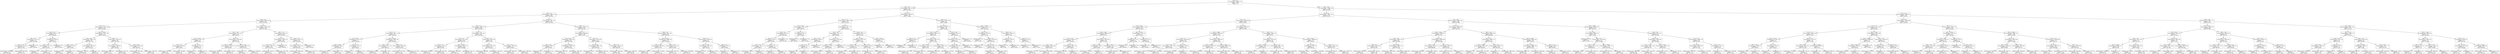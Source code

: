 digraph Tree {
node [shape=box] ;
0 [label="X[0] <= 9.5\nfriedman_mse = 166085.1403\nsamples = 2036\nvalue = -0.0"] ;
1 [label="X[0] <= 8.5\nfriedman_mse = 28759.383\nsamples = 877\nvalue = -294.2457"] ;
0 -> 1 [labeldistance=2.5, labelangle=45, headlabel="True"] ;
2 [label="X[0] <= 2.5\nfriedman_mse = 21833.1474\nsamples = 786\nvalue = -320.0378"] ;
1 -> 2 ;
3 [label="X[4] <= 6.5\nfriedman_mse = 24858.7816\nsamples = 259\nvalue = -182.7104"] ;
2 -> 3 ;
4 [label="X[1] <= 0.5\nfriedman_mse = 15023.4906\nsamples = 127\nvalue = -265.8641"] ;
3 -> 4 ;
5 [label="X[2] <= 87.5\nfriedman_mse = 9617.2773\nsamples = 16\nvalue = -408.4925"] ;
4 -> 5 ;
6 [label="X[8] <= 47.5\nfriedman_mse = 5372.5124\nsamples = 11\nvalue = -357.4868"] ;
5 -> 6 ;
7 [label="X[8] <= 35.0\nfriedman_mse = 4130.49\nsamples = 10\nvalue = -370.205"] ;
6 -> 7 ;
8 [label="friedman_mse = 1409.8889\nsamples = 6\nvalue = -342.6383"] ;
7 -> 8 ;
9 [label="friedman_mse = 5361.6875\nsamples = 4\nvalue = -411.555"] ;
7 -> 9 ;
10 [label="friedman_mse = -0.0\nsamples = 1\nvalue = -230.305"] ;
6 -> 10 ;
11 [label="X[2] <= 96.5\nfriedman_mse = 640.64\nsamples = 5\nvalue = -520.705"] ;
5 -> 11 ;
12 [label="X[3] <= 2.8\nfriedman_mse = 265.1875\nsamples = 4\nvalue = -531.055"] ;
11 -> 12 ;
13 [label="friedman_mse = 0.0\nsamples = 1\nvalue = -556.305"] ;
12 -> 13 ;
14 [label="friedman_mse = 70.2222\nsamples = 3\nvalue = -522.6383"] ;
12 -> 14 ;
15 [label="friedman_mse = 0.0\nsamples = 1\nvalue = -479.305"] ;
11 -> 15 ;
16 [label="X[5] <= 1013.5\nfriedman_mse = 12447.7838\nsamples = 111\nvalue = -245.305"] ;
4 -> 16 ;
17 [label="X[2] <= 56.5\nfriedman_mse = 9830.7498\nsamples = 59\nvalue = -287.7118"] ;
16 -> 17 ;
18 [label="X[3] <= 15.75\nfriedman_mse = 1024.0\nsamples = 2\nvalue = -76.305"] ;
17 -> 18 ;
19 [label="friedman_mse = 0.0\nsamples = 1\nvalue = -108.305"] ;
18 -> 19 ;
20 [label="friedman_mse = 0.0\nsamples = 1\nvalue = -44.305"] ;
18 -> 20 ;
21 [label="X[4] <= 5.5\nfriedman_mse = 8516.5657\nsamples = 57\nvalue = -295.1296"] ;
17 -> 21 ;
22 [label="friedman_mse = 7708.602\nsamples = 56\nvalue = -299.2336"] ;
21 -> 22 ;
23 [label="friedman_mse = -0.0\nsamples = 1\nvalue = -65.305"] ;
21 -> 23 ;
24 [label="X[0] <= 1.5\nfriedman_mse = 11061.6021\nsamples = 52\nvalue = -197.1896"] ;
16 -> 24 ;
25 [label="X[1] <= 4.5\nfriedman_mse = 7388.6612\nsamples = 35\nvalue = -156.0193"] ;
24 -> 25 ;
26 [label="friedman_mse = 4642.0277\nsamples = 17\nvalue = -110.1285"] ;
25 -> 26 ;
27 [label="friedman_mse = 6115.2747\nsamples = 18\nvalue = -199.3606"] ;
25 -> 27 ;
28 [label="X[2] <= 84.5\nfriedman_mse = 7949.1696\nsamples = 17\nvalue = -281.9521"] ;
24 -> 28 ;
29 [label="friedman_mse = 7541.8765\nsamples = 9\nvalue = -328.4161"] ;
28 -> 29 ;
30 [label="friedman_mse = 3246.2344\nsamples = 8\nvalue = -229.68"] ;
28 -> 30 ;
31 [label="X[0] <= 0.5\nfriedman_mse = 21268.2858\nsamples = 132\nvalue = -102.7065"] ;
3 -> 31 ;
32 [label="X[1] <= 10.5\nfriedman_mse = 19751.0391\nsamples = 42\nvalue = 18.3378"] ;
31 -> 32 ;
33 [label="X[3] <= 14.85\nfriedman_mse = 5703.75\nsamples = 8\nvalue = -70.805"] ;
32 -> 33 ;
34 [label="X[1] <= 9.5\nfriedman_mse = 3059.6667\nsamples = 6\nvalue = -38.305"] ;
33 -> 34 ;
35 [label="friedman_mse = 2443.5556\nsamples = 3\nvalue = -76.6383"] ;
34 -> 35 ;
36 [label="friedman_mse = 736.8889\nsamples = 3\nvalue = 0.0283"] ;
34 -> 36 ;
37 [label="X[1] <= 9.5\nfriedman_mse = 961.0\nsamples = 2\nvalue = -168.305"] ;
33 -> 37 ;
38 [label="friedman_mse = 0.0\nsamples = 1\nvalue = -199.305"] ;
37 -> 38 ;
39 [label="friedman_mse = 0.0\nsamples = 1\nvalue = -137.305"] ;
37 -> 39 ;
40 [label="X[6] <= 0.5\nfriedman_mse = 20746.5891\nsamples = 34\nvalue = 39.3126"] ;
32 -> 40 ;
41 [label="X[5] <= 1023.0\nfriedman_mse = 17156.3822\nsamples = 30\nvalue = 58.2283"] ;
40 -> 41 ;
42 [label="friedman_mse = 15667.0038\nsamples = 28\nvalue = 45.3736"] ;
41 -> 42 ;
43 [label="friedman_mse = 3306.25\nsamples = 2\nvalue = 238.195"] ;
41 -> 43 ;
44 [label="X[3] <= 4.65\nfriedman_mse = 24863.1875\nsamples = 4\nvalue = -102.555"] ;
40 -> 44 ;
45 [label="friedman_mse = 0.0\nsamples = 1\nvalue = 163.695"] ;
44 -> 45 ;
46 [label="friedman_mse = 1644.6667\nsamples = 3\nvalue = -191.305"] ;
44 -> 46 ;
47 [label="X[0] <= 1.5\nfriedman_mse = 11948.0321\nsamples = 90\nvalue = -159.1939"] ;
31 -> 47 ;
48 [label="X[10] <= 0.5\nfriedman_mse = 11609.1233\nsamples = 48\nvalue = -118.7633"] ;
47 -> 48 ;
49 [label="X[1] <= 9.5\nfriedman_mse = 10194.3721\nsamples = 47\nvalue = -112.8795"] ;
48 -> 49 ;
50 [label="friedman_mse = 4332.56\nsamples = 5\nvalue = -218.105"] ;
49 -> 50 ;
51 [label="friedman_mse = 9417.1406\nsamples = 42\nvalue = -100.3526"] ;
49 -> 51 ;
52 [label="friedman_mse = 0.0\nsamples = 1\nvalue = -395.305"] ;
48 -> 52 ;
53 [label="X[20] <= 0.5\nfriedman_mse = 8332.1814\nsamples = 42\nvalue = -205.4002"] ;
47 -> 53 ;
54 [label="X[8] <= 4.5\nfriedman_mse = 7536.9518\nsamples = 41\nvalue = -200.5245"] ;
53 -> 54 ;
55 [label="friedman_mse = 13800.5556\nsamples = 6\nvalue = -132.6383"] ;
54 -> 55 ;
56 [label="friedman_mse = 5537.7224\nsamples = 35\nvalue = -212.1622"] ;
54 -> 56 ;
57 [label="friedman_mse = -0.0\nsamples = 1\nvalue = -405.305"] ;
53 -> 57 ;
58 [label="X[1] <= 8.5\nfriedman_mse = 6522.743\nsamples = 527\nvalue = -387.5289"] ;
2 -> 58 ;
59 [label="X[0] <= 3.5\nfriedman_mse = 4498.8273\nsamples = 266\nvalue = -419.0381"] ;
58 -> 59 ;
60 [label="X[1] <= 1.5\nfriedman_mse = 5407.0113\nsamples = 42\nvalue = -361.4955"] ;
59 -> 60 ;
61 [label="X[2] <= 88.0\nfriedman_mse = 4119.102\nsamples = 7\nvalue = -445.8764"] ;
60 -> 61 ;
62 [label="X[5] <= 1020.5\nfriedman_mse = 868.24\nsamples = 5\nvalue = -408.705"] ;
61 -> 62 ;
63 [label="friedman_mse = 80.2222\nsamples = 3\nvalue = -431.9717"] ;
62 -> 63 ;
64 [label="friedman_mse = 20.25\nsamples = 2\nvalue = -373.805"] ;
62 -> 64 ;
65 [label="X[16] <= 0.5\nfriedman_mse = 156.25\nsamples = 2\nvalue = -538.805"] ;
61 -> 65 ;
66 [label="friedman_mse = 0.0\nsamples = 1\nvalue = -551.305"] ;
65 -> 66 ;
67 [label="friedman_mse = 0.0\nsamples = 1\nvalue = -526.305"] ;
65 -> 67 ;
68 [label="X[5] <= 1002.5\nfriedman_mse = 3955.7584\nsamples = 35\nvalue = -344.6193"] ;
60 -> 68 ;
69 [label="X[4] <= 2.5\nfriedman_mse = 3250.1224\nsamples = 7\nvalue = -398.1622"] ;
68 -> 69 ;
70 [label="friedman_mse = 316.6667\nsamples = 3\nvalue = -339.305"] ;
69 -> 70 ;
71 [label="friedman_mse = 903.5\nsamples = 4\nvalue = -442.305"] ;
69 -> 71 ;
72 [label="X[9] <= 0.5\nfriedman_mse = 3236.2806\nsamples = 28\nvalue = -331.2336"] ;
68 -> 72 ;
73 [label="friedman_mse = 2797.5399\nsamples = 24\nvalue = -320.2633"] ;
72 -> 73 ;
74 [label="friedman_mse = 814.1875\nsamples = 4\nvalue = -397.055"] ;
72 -> 74 ;
75 [label="X[0] <= 7.5\nfriedman_mse = 3591.2941\nsamples = 224\nvalue = -429.8273"] ;
59 -> 75 ;
76 [label="X[1] <= 0.5\nfriedman_mse = 2517.9263\nsamples = 184\nvalue = -442.1311"] ;
75 -> 76 ;
77 [label="X[3] <= 2.8\nfriedman_mse = 1061.59\nsamples = 20\nvalue = -487.405"] ;
76 -> 77 ;
78 [label="friedman_mse = 580.6875\nsamples = 4\nvalue = -529.055"] ;
77 -> 78 ;
79 [label="friedman_mse = 639.7148\nsamples = 16\nvalue = -476.9925"] ;
77 -> 79 ;
80 [label="X[5] <= 1008.5\nfriedman_mse = 2415.0778\nsamples = 164\nvalue = -436.6099"] ;
76 -> 80 ;
81 [label="friedman_mse = 1224.0651\nsamples = 71\nvalue = -456.1219"] ;
80 -> 81 ;
82 [label="friedman_mse = 2811.79\nsamples = 93\nvalue = -421.7136"] ;
80 -> 82 ;
83 [label="X[1] <= 2.5\nfriedman_mse = 4629.1694\nsamples = 40\nvalue = -373.23"] ;
75 -> 83 ;
84 [label="X[8] <= 9.5\nfriedman_mse = 2391.6543\nsamples = 9\nvalue = -436.1939"] ;
83 -> 84 ;
85 [label="friedman_mse = 266.8889\nsamples = 3\nvalue = -389.9717"] ;
84 -> 85 ;
86 [label="friedman_mse = 1851.6667\nsamples = 6\nvalue = -459.305"] ;
84 -> 86 ;
87 [label="X[3] <= 21.3\nfriedman_mse = 3793.6483\nsamples = 31\nvalue = -354.9502"] ;
83 -> 87 ;
88 [label="friedman_mse = 2565.2632\nsamples = 19\nvalue = -329.305"] ;
87 -> 88 ;
89 [label="friedman_mse = 3048.5208\nsamples = 12\nvalue = -395.555"] ;
87 -> 89 ;
90 [label="X[0] <= 7.5\nfriedman_mse = 6542.3516\nsamples = 261\nvalue = -355.4161"] ;
58 -> 90 ;
91 [label="X[0] <= 3.5\nfriedman_mse = 4564.8961\nsamples = 218\nvalue = -374.25"] ;
90 -> 91 ;
92 [label="X[2] <= 69.5\nfriedman_mse = 4845.0269\nsamples = 46\nvalue = -297.1094"] ;
91 -> 92 ;
93 [label="X[8] <= 30.5\nfriedman_mse = 3660.25\nsamples = 2\nvalue = -452.805"] ;
92 -> 93 ;
94 [label="friedman_mse = 0.0\nsamples = 1\nvalue = -392.305"] ;
93 -> 94 ;
95 [label="friedman_mse = -0.0\nsamples = 1\nvalue = -513.305"] ;
93 -> 95 ;
96 [label="X[5] <= 1009.5\nfriedman_mse = 3746.9256\nsamples = 44\nvalue = -290.0323"] ;
92 -> 96 ;
97 [label="friedman_mse = 3155.5556\nsamples = 6\nvalue = -350.6383"] ;
96 -> 97 ;
98 [label="friedman_mse = 3168.7645\nsamples = 38\nvalue = -280.4629"] ;
96 -> 98 ;
99 [label="X[0] <= 4.5\nfriedman_mse = 2472.8955\nsamples = 172\nvalue = -394.8806"] ;
91 -> 99 ;
100 [label="X[2] <= 69.5\nfriedman_mse = 2839.7382\nsamples = 43\nvalue = -359.7934"] ;
99 -> 100 ;
101 [label="friedman_mse = 676.0\nsamples = 2\nvalue = -495.305"] ;
100 -> 101 ;
102 [label="friedman_mse = 2005.8144\nsamples = 41\nvalue = -353.1831"] ;
100 -> 102 ;
103 [label="X[0] <= 6.5\nfriedman_mse = 1803.4535\nsamples = 129\nvalue = -406.5763"] ;
99 -> 103 ;
104 [label="friedman_mse = 1391.4082\nsamples = 85\nvalue = -417.9403"] ;
103 -> 104 ;
105 [label="friedman_mse = 1868.0351\nsamples = 44\nvalue = -384.6232"] ;
103 -> 105 ;
106 [label="X[6] <= 0.5\nfriedman_mse = 5652.2336\nsamples = 43\nvalue = -259.9329"] ;
90 -> 106 ;
107 [label="X[5] <= 1014.5\nfriedman_mse = 3966.9306\nsamples = 37\nvalue = -243.6564"] ;
106 -> 107 ;
108 [label="X[4] <= 13.5\nfriedman_mse = 3805.8824\nsamples = 17\nvalue = -273.305"] ;
107 -> 108 ;
109 [label="friedman_mse = 3683.45\nsamples = 10\nvalue = -247.805"] ;
108 -> 109 ;
110 [label="friedman_mse = 1724.8163\nsamples = 7\nvalue = -309.7336"] ;
108 -> 110 ;
111 [label="X[8] <= 29.5\nfriedman_mse = 2721.5275\nsamples = 20\nvalue = -218.455"] ;
107 -> 111 ;
112 [label="friedman_mse = 1824.7612\nsamples = 17\nvalue = -207.2462"] ;
111 -> 112 ;
113 [label="friedman_mse = 3056.8889\nsamples = 3\nvalue = -281.9717"] ;
111 -> 113 ;
114 [label="X[8] <= 9.0\nfriedman_mse = 4336.6667\nsamples = 6\nvalue = -360.305"] ;
106 -> 114 ;
115 [label="X[3] <= 12.05\nfriedman_mse = 1502.1875\nsamples = 4\nvalue = -319.555"] ;
114 -> 115 ;
116 [label="friedman_mse = 420.25\nsamples = 2\nvalue = -284.805"] ;
115 -> 116 ;
117 [label="friedman_mse = 169.0\nsamples = 2\nvalue = -354.305"] ;
115 -> 117 ;
118 [label="X[8] <= 13.0\nfriedman_mse = 42.25\nsamples = 2\nvalue = -441.805"] ;
114 -> 118 ;
119 [label="friedman_mse = 0.0\nsamples = 1\nvalue = -435.305"] ;
118 -> 119 ;
120 [label="friedman_mse = 0.0\nsamples = 1\nvalue = -448.305"] ;
118 -> 120 ;
121 [label="X[1] <= 8.5\nfriedman_mse = 33208.841\nsamples = 91\nvalue = -71.4698"] ;
1 -> 121 ;
122 [label="X[1] <= 2.5\nfriedman_mse = 19668.336\nsamples = 37\nvalue = -191.6564"] ;
121 -> 122 ;
123 [label="X[2] <= 95.0\nfriedman_mse = 13394.1488\nsamples = 11\nvalue = -336.1232"] ;
122 -> 123 ;
124 [label="X[22] <= 0.5\nfriedman_mse = 9473.0617\nsamples = 9\nvalue = -301.0828"] ;
123 -> 124 ;
125 [label="X[16] <= 0.5\nfriedman_mse = 4442.5\nsamples = 8\nvalue = -274.805"] ;
124 -> 125 ;
126 [label="X[12] <= 0.5\nfriedman_mse = 3115.4722\nsamples = 6\nvalue = -299.4717"] ;
125 -> 126 ;
127 [label="friedman_mse = 1184.16\nsamples = 5\nvalue = -320.105"] ;
126 -> 127 ;
128 [label="friedman_mse = 0.0\nsamples = 1\nvalue = -196.305"] ;
126 -> 128 ;
129 [label="X[8] <= 7.0\nfriedman_mse = 1122.25\nsamples = 2\nvalue = -200.805"] ;
125 -> 129 ;
130 [label="friedman_mse = 0.0\nsamples = 1\nvalue = -234.305"] ;
129 -> 130 ;
131 [label="friedman_mse = -0.0\nsamples = 1\nvalue = -167.305"] ;
129 -> 131 ;
132 [label="friedman_mse = 0.0\nsamples = 1\nvalue = -511.305"] ;
124 -> 132 ;
133 [label="X[4] <= -3.5\nfriedman_mse = 650.25\nsamples = 2\nvalue = -493.805"] ;
123 -> 133 ;
134 [label="friedman_mse = 0.0\nsamples = 1\nvalue = -468.305"] ;
133 -> 134 ;
135 [label="friedman_mse = 0.0\nsamples = 1\nvalue = -519.305"] ;
133 -> 135 ;
136 [label="X[3] <= 21.3\nfriedman_mse = 9757.1775\nsamples = 26\nvalue = -130.5358"] ;
122 -> 136 ;
137 [label="X[1] <= 5.5\nfriedman_mse = 3670.7222\nsamples = 12\nvalue = -66.6383"] ;
136 -> 137 ;
138 [label="X[3] <= 18.55\nfriedman_mse = 824.2222\nsamples = 3\nvalue = -8.6383"] ;
137 -> 138 ;
139 [label="X[1] <= 4.5\nfriedman_mse = 56.25\nsamples = 2\nvalue = 11.195"] ;
138 -> 139 ;
140 [label="friedman_mse = 0.0\nsamples = 1\nvalue = 18.695"] ;
139 -> 140 ;
141 [label="friedman_mse = -0.0\nsamples = 1\nvalue = 3.695"] ;
139 -> 141 ;
142 [label="friedman_mse = 0.0\nsamples = 1\nvalue = -48.305"] ;
138 -> 142 ;
143 [label="X[17] <= 0.5\nfriedman_mse = 3124.4444\nsamples = 9\nvalue = -85.9717"] ;
137 -> 143 ;
144 [label="X[3] <= 18.55\nfriedman_mse = 1792.75\nsamples = 8\nvalue = -99.805"] ;
143 -> 144 ;
145 [label="friedman_mse = 1369.6327\nsamples = 7\nvalue = -109.0193"] ;
144 -> 145 ;
146 [label="friedman_mse = -0.0\nsamples = 1\nvalue = -35.305"] ;
144 -> 146 ;
147 [label="friedman_mse = -0.0\nsamples = 1\nvalue = 24.695"] ;
143 -> 147 ;
148 [label="X[19] <= 0.5\nfriedman_mse = 8474.8571\nsamples = 14\nvalue = -185.305"] ;
136 -> 148 ;
149 [label="X[5] <= 1004.0\nfriedman_mse = 4141.4167\nsamples = 12\nvalue = -213.805"] ;
148 -> 149 ;
150 [label="X[2] <= 72.5\nfriedman_mse = 2626.9796\nsamples = 7\nvalue = -244.4479"] ;
149 -> 150 ;
151 [label="friedman_mse = 342.25\nsamples = 2\nvalue = -181.805"] ;
150 -> 151 ;
152 [label="friedman_mse = 1343.36\nsamples = 5\nvalue = -269.505"] ;
150 -> 152 ;
153 [label="X[2] <= 85.5\nfriedman_mse = 3106.64\nsamples = 5\nvalue = -170.905"] ;
149 -> 153 ;
154 [label="friedman_mse = 870.25\nsamples = 2\nvalue = -108.805"] ;
153 -> 154 ;
155 [label="friedman_mse = 312.6667\nsamples = 3\nvalue = -212.305"] ;
153 -> 155 ;
156 [label="X[3] <= 26.85\nfriedman_mse = 361.0\nsamples = 2\nvalue = -14.305"] ;
148 -> 156 ;
157 [label="friedman_mse = 0.0\nsamples = 1\nvalue = 4.695"] ;
156 -> 157 ;
158 [label="friedman_mse = 0.0\nsamples = 1\nvalue = -33.305"] ;
156 -> 158 ;
159 [label="X[6] <= 0.5\nfriedman_mse = 25807.7064\nsamples = 54\nvalue = 10.8802"] ;
121 -> 159 ;
160 [label="X[5] <= 1021.0\nfriedman_mse = 21197.121\nsamples = 45\nvalue = 41.5839"] ;
159 -> 160 ;
161 [label="X[2] <= 45.5\nfriedman_mse = 19408.7594\nsamples = 40\nvalue = 26.57"] ;
160 -> 161 ;
162 [label="X[8] <= 32.5\nfriedman_mse = 6162.25\nsamples = 2\nvalue = 203.195"] ;
161 -> 162 ;
163 [label="friedman_mse = 0.0\nsamples = 1\nvalue = 124.695"] ;
162 -> 163 ;
164 [label="friedman_mse = -0.0\nsamples = 1\nvalue = 281.695"] ;
162 -> 164 ;
165 [label="X[8] <= 29.5\nfriedman_mse = 18377.6122\nsamples = 38\nvalue = 17.2739"] ;
161 -> 165 ;
166 [label="X[1] <= 20.0\nfriedman_mse = 17482.1167\nsamples = 30\nvalue = 36.195"] ;
165 -> 166 ;
167 [label="friedman_mse = 15475.7352\nsamples = 26\nvalue = 52.9642"] ;
166 -> 167 ;
168 [label="friedman_mse = 16814.75\nsamples = 4\nvalue = -72.805"] ;
166 -> 168 ;
169 [label="X[2] <= 52.5\nfriedman_mse = 15358.7344\nsamples = 8\nvalue = -53.68"] ;
165 -> 169 ;
170 [label="friedman_mse = 2633.5556\nsamples = 3\nvalue = -151.9717"] ;
169 -> 170 ;
171 [label="friedman_mse = 13719.04\nsamples = 5\nvalue = 5.295"] ;
169 -> 171 ;
172 [label="X[2] <= 94.5\nfriedman_mse = 19274.0\nsamples = 5\nvalue = 161.695"] ;
160 -> 172 ;
173 [label="X[3] <= 18.5\nfriedman_mse = 1142.1875\nsamples = 4\nvalue = 229.445"] ;
172 -> 173 ;
174 [label="X[2] <= 88.0\nfriedman_mse = 309.5556\nsamples = 3\nvalue = 212.0283"] ;
173 -> 174 ;
175 [label="friedman_mse = 20.25\nsamples = 2\nvalue = 224.195"] ;
174 -> 175 ;
176 [label="friedman_mse = 0.0\nsamples = 1\nvalue = 187.695"] ;
174 -> 176 ;
177 [label="friedman_mse = -0.0\nsamples = 1\nvalue = 281.695"] ;
173 -> 177 ;
178 [label="friedman_mse = 0.0\nsamples = 1\nvalue = -109.305"] ;
172 -> 178 ;
179 [label="X[5] <= 1012.0\nfriedman_mse = 20579.1111\nsamples = 9\nvalue = -142.6383"] ;
159 -> 179 ;
180 [label="X[4] <= 12.0\nfriedman_mse = 9148.56\nsamples = 5\nvalue = -247.505"] ;
179 -> 180 ;
181 [label="friedman_mse = 0.0\nsamples = 1\nvalue = -73.305"] ;
180 -> 181 ;
182 [label="X[8] <= 8.0\nfriedman_mse = 1952.6875\nsamples = 4\nvalue = -291.055"] ;
180 -> 182 ;
183 [label="friedman_mse = 0.0\nsamples = 1\nvalue = -226.305"] ;
182 -> 183 ;
184 [label="X[3] <= 12.95\nfriedman_mse = 740.2222\nsamples = 3\nvalue = -312.6383"] ;
182 -> 184 ;
185 [label="friedman_mse = 0.0\nsamples = 1\nvalue = -348.305"] ;
184 -> 185 ;
186 [label="friedman_mse = 156.25\nsamples = 2\nvalue = -294.805"] ;
184 -> 186 ;
187 [label="X[8] <= 4.5\nfriedman_mse = 3938.1875\nsamples = 4\nvalue = -11.555"] ;
179 -> 187 ;
188 [label="X[3] <= 7.45\nfriedman_mse = 1560.25\nsamples = 2\nvalue = 44.195"] ;
187 -> 188 ;
189 [label="friedman_mse = 0.0\nsamples = 1\nvalue = 4.695"] ;
188 -> 189 ;
190 [label="friedman_mse = 0.0\nsamples = 1\nvalue = 83.695"] ;
188 -> 190 ;
191 [label="X[10] <= 0.5\nfriedman_mse = 100.0\nsamples = 2\nvalue = -67.305"] ;
187 -> 191 ;
192 [label="friedman_mse = 0.0\nsamples = 1\nvalue = -77.305"] ;
191 -> 192 ;
193 [label="friedman_mse = 0.0\nsamples = 1\nvalue = -57.305"] ;
191 -> 193 ;
194 [label="X[0] <= 18.5\nfriedman_mse = 154909.5288\nsamples = 1159\nvalue = 222.6518"] ;
0 -> 194 [labeldistance=2.5, labelangle=-45, headlabel="False"] ;
195 [label="X[1] <= 8.5\nfriedman_mse = 129512.9373\nsamples = 736\nvalue = 397.1814"] ;
194 -> 195 ;
196 [label="X[1] <= 2.5\nfriedman_mse = 63992.8882\nsamples = 253\nvalue = 129.4934"] ;
195 -> 196 ;
197 [label="X[2] <= 96.0\nfriedman_mse = 33906.5175\nsamples = 63\nvalue = -114.3844"] ;
196 -> 197 ;
198 [label="X[3] <= 18.55\nfriedman_mse = 28400.6429\nsamples = 59\nvalue = -92.2711"] ;
197 -> 198 ;
199 [label="X[3] <= 13.9\nfriedman_mse = 42390.5215\nsamples = 21\nvalue = -191.3526"] ;
198 -> 199 ;
200 [label="X[0] <= 10.5\nfriedman_mse = 31861.4438\nsamples = 13\nvalue = -82.6127"] ;
199 -> 200 ;
201 [label="friedman_mse = 11671.5\nsamples = 4\nvalue = -247.305"] ;
200 -> 201 ;
202 [label="friedman_mse = 23422.0988\nsamples = 9\nvalue = -9.4161"] ;
200 -> 202 ;
203 [label="X[15] <= 0.5\nfriedman_mse = 9061.9375\nsamples = 8\nvalue = -368.055"] ;
199 -> 203 ;
204 [label="friedman_mse = 3309.9592\nsamples = 7\nvalue = -397.7336"] ;
203 -> 204 ;
205 [label="friedman_mse = 0.0\nsamples = 1\nvalue = -160.305"] ;
203 -> 205 ;
206 [label="X[0] <= 10.5\nfriedman_mse = 12245.9557\nsamples = 38\nvalue = -37.5155"] ;
198 -> 206 ;
207 [label="X[3] <= 37.05\nfriedman_mse = 2348.5\nsamples = 4\nvalue = -218.305"] ;
206 -> 207 ;
208 [label="friedman_mse = 1737.5556\nsamples = 3\nvalue = -199.6383"] ;
207 -> 208 ;
209 [label="friedman_mse = -0.0\nsamples = 1\nvalue = -274.305"] ;
207 -> 209 ;
210 [label="X[5] <= 1021.5\nfriedman_mse = 9112.7024\nsamples = 34\nvalue = -16.2462"] ;
206 -> 210 ;
211 [label="friedman_mse = 6978.8698\nsamples = 26\nvalue = -44.0742"] ;
210 -> 211 ;
212 [label="friedman_mse = 5351.25\nsamples = 8\nvalue = 74.195"] ;
210 -> 212 ;
213 [label="X[5] <= 1012.5\nfriedman_mse = 1518.1875\nsamples = 4\nvalue = -440.555"] ;
197 -> 213 ;
214 [label="X[8] <= 6.0\nfriedman_mse = 576.0\nsamples = 2\nvalue = -474.305"] ;
213 -> 214 ;
215 [label="friedman_mse = 0.0\nsamples = 1\nvalue = -498.305"] ;
214 -> 215 ;
216 [label="friedman_mse = 0.0\nsamples = 1\nvalue = -450.305"] ;
214 -> 216 ;
217 [label="X[3] <= 21.3\nfriedman_mse = 182.25\nsamples = 2\nvalue = -406.805"] ;
213 -> 217 ;
218 [label="friedman_mse = 0.0\nsamples = 1\nvalue = -393.305"] ;
217 -> 218 ;
219 [label="friedman_mse = 0.0\nsamples = 1\nvalue = -420.305"] ;
217 -> 219 ;
220 [label="X[2] <= 85.5\nfriedman_mse = 47708.676\nsamples = 190\nvalue = 210.3581"] ;
196 -> 220 ;
221 [label="X[5] <= 1000.5\nfriedman_mse = 49154.6616\nsamples = 130\nvalue = 272.1335"] ;
220 -> 221 ;
222 [label="X[4] <= 3.5\nfriedman_mse = 28728.0804\nsamples = 34\nvalue = 127.7832"] ;
221 -> 222 ;
223 [label="X[2] <= 74.0\nfriedman_mse = 21047.5336\nsamples = 27\nvalue = 78.5468"] ;
222 -> 223 ;
224 [label="friedman_mse = 13038.3112\nsamples = 14\nvalue = 159.4807"] ;
223 -> 224 ;
225 [label="friedman_mse = 15021.9053\nsamples = 13\nvalue = -8.6127"] ;
223 -> 225 ;
226 [label="X[8] <= 20.5\nfriedman_mse = 12936.0\nsamples = 7\nvalue = 317.695"] ;
222 -> 226 ;
227 [label="friedman_mse = 5595.1389\nsamples = 6\nvalue = 280.8617"] ;
226 -> 227 ;
228 [label="friedman_mse = 0.0\nsamples = 1\nvalue = 538.695"] ;
226 -> 228 ;
229 [label="X[0] <= 10.5\nfriedman_mse = 46395.6419\nsamples = 96\nvalue = 323.2575"] ;
221 -> 229 ;
230 [label="X[5] <= 1026.5\nfriedman_mse = 21240.876\nsamples = 11\nvalue = 79.8768"] ;
229 -> 230 ;
231 [label="friedman_mse = 12322.4691\nsamples = 9\nvalue = 30.2505"] ;
230 -> 231 ;
232 [label="friedman_mse = 420.25\nsamples = 2\nvalue = 303.195"] ;
230 -> 232 ;
233 [label="X[5] <= 1024.5\nfriedman_mse = 40993.3495\nsamples = 85\nvalue = 354.7538"] ;
229 -> 233 ;
234 [label="friedman_mse = 36801.9886\nsamples = 75\nvalue = 326.4683"] ;
233 -> 234 ;
235 [label="friedman_mse = 21424.16\nsamples = 10\nvalue = 566.895"] ;
233 -> 235 ;
236 [label="X[8] <= 7.5\nfriedman_mse = 18392.4164\nsamples = 60\nvalue = 76.5117"] ;
220 -> 236 ;
237 [label="X[4] <= 2.5\nfriedman_mse = 14129.453\nsamples = 39\nvalue = 42.0283"] ;
236 -> 237 ;
238 [label="X[5] <= 1010.5\nfriedman_mse = 15264.4722\nsamples = 6\nvalue = -109.4717"] ;
237 -> 238 ;
239 [label="friedman_mse = 8116.24\nsamples = 5\nvalue = -150.705"] ;
238 -> 239 ;
240 [label="friedman_mse = 0.0\nsamples = 1\nvalue = 96.695"] ;
238 -> 240 ;
241 [label="X[0] <= 11.5\nfriedman_mse = 8991.1974\nsamples = 33\nvalue = 69.5738"] ;
237 -> 241 ;
242 [label="friedman_mse = 5641.3594\nsamples = 8\nvalue = -18.18"] ;
241 -> 242 ;
243 [label="friedman_mse = 6810.3584\nsamples = 25\nvalue = 97.655"] ;
241 -> 243 ;
244 [label="X[3] <= 19.45\nfriedman_mse = 19999.8367\nsamples = 21\nvalue = 140.5521"] ;
236 -> 244 ;
245 [label="X[3] <= 12.05\nfriedman_mse = 5937.44\nsamples = 5\nvalue = 266.295"] ;
244 -> 245 ;
246 [label="friedman_mse = 1936.0\nsamples = 2\nvalue = 185.695"] ;
245 -> 246 ;
247 [label="friedman_mse = 1386.8889\nsamples = 3\nvalue = 320.0283"] ;
245 -> 247 ;
248 [label="X[4] <= 2.5\nfriedman_mse = 17909.2461\nsamples = 16\nvalue = 101.2575"] ;
244 -> 248 ;
249 [label="friedman_mse = 6890.56\nsamples = 5\nvalue = 205.895"] ;
248 -> 249 ;
250 [label="friedman_mse = 15678.7273\nsamples = 11\nvalue = 53.695"] ;
248 -> 250 ;
251 [label="X[2] <= 83.5\nfriedman_mse = 106637.4631\nsamples = 483\nvalue = 537.3989"] ;
195 -> 251 ;
252 [label="X[1] <= 13.5\nfriedman_mse = 94199.9809\nsamples = 378\nvalue = 602.7188"] ;
251 -> 252 ;
253 [label="X[5] <= 1019.5\nfriedman_mse = 76545.8523\nsamples = 114\nvalue = 417.5371"] ;
252 -> 253 ;
254 [label="X[8] <= 13.5\nfriedman_mse = 56505.6743\nsamples = 83\nvalue = 335.5384"] ;
253 -> 254 ;
255 [label="X[8] <= 6.5\nfriedman_mse = 45616.0592\nsamples = 13\nvalue = 123.0027"] ;
254 -> 255 ;
256 [label="friedman_mse = 3366.2222\nsamples = 3\nvalue = 408.3617"] ;
255 -> 256 ;
257 [label="friedman_mse = 26533.41\nsamples = 10\nvalue = 37.395"] ;
255 -> 257 ;
258 [label="X[3] <= 19.45\nfriedman_mse = 48581.1012\nsamples = 70\nvalue = 375.0093"] ;
254 -> 258 ;
259 [label="friedman_mse = 32475.3398\nsamples = 16\nvalue = 530.3825"] ;
258 -> 259 ;
260 [label="friedman_mse = 44080.9784\nsamples = 54\nvalue = 328.9728"] ;
258 -> 260 ;
261 [label="X[16] <= 0.5\nfriedman_mse = 63999.3985\nsamples = 31\nvalue = 637.0821"] ;
253 -> 261 ;
262 [label="X[3] <= 13.9\nfriedman_mse = 44275.8121\nsamples = 26\nvalue = 699.9642"] ;
261 -> 262 ;
263 [label="friedman_mse = 9676.6094\nsamples = 8\nvalue = 513.82"] ;
262 -> 263 ;
264 [label="friedman_mse = 37409.0\nsamples = 18\nvalue = 782.695"] ;
262 -> 264 ;
265 [label="X[1] <= 12.5\nfriedman_mse = 39079.84\nsamples = 5\nvalue = 310.095"] ;
261 -> 265 ;
266 [label="friedman_mse = 18312.6875\nsamples = 4\nvalue = 231.945"] ;
265 -> 266 ;
267 [label="friedman_mse = 0.0\nsamples = 1\nvalue = 622.695"] ;
265 -> 267 ;
268 [label="X[0] <= 11.5\nfriedman_mse = 80620.9582\nsamples = 264\nvalue = 682.6836"] ;
252 -> 268 ;
269 [label="X[0] <= 10.5\nfriedman_mse = 49641.2573\nsamples = 45\nvalue = 407.5172"] ;
268 -> 269 ;
270 [label="X[5] <= 1005.5\nfriedman_mse = 20124.5393\nsamples = 22\nvalue = 269.9223"] ;
269 -> 270 ;
271 [label="friedman_mse = 0.0\nsamples = 1\nvalue = -114.305"] ;
270 -> 271 ;
272 [label="friedman_mse = 13718.059\nsamples = 21\nvalue = 288.2188"] ;
270 -> 272 ;
273 [label="X[4] <= 6.0\nfriedman_mse = 42443.5501\nsamples = 23\nvalue = 539.1298"] ;
269 -> 273 ;
274 [label="friedman_mse = 0.0\nsamples = 1\nvalue = 957.695"] ;
273 -> 274 ;
275 [label="friedman_mse = 36047.3326\nsamples = 22\nvalue = 520.1041"] ;
273 -> 275 ;
276 [label="X[5] <= 1025.0\nfriedman_mse = 68231.5642\nsamples = 219\nvalue = 739.2247"] ;
268 -> 276 ;
277 [label="X[5] <= 1013.5\nfriedman_mse = 65851.9446\nsamples = 209\nvalue = 752.1017"] ;
276 -> 277 ;
278 [label="friedman_mse = 60535.2472\nsamples = 92\nvalue = 673.9341"] ;
277 -> 278 ;
279 [label="friedman_mse = 61450.0605\nsamples = 117\nvalue = 813.5668"] ;
277 -> 279 ;
280 [label="X[4] <= 12.0\nfriedman_mse = 42069.24\nsamples = 10\nvalue = 470.095"] ;
276 -> 280 ;
281 [label="friedman_mse = 1227.36\nsamples = 5\nvalue = 648.495"] ;
280 -> 281 ;
282 [label="friedman_mse = 19258.0\nsamples = 5\nvalue = 291.695"] ;
280 -> 282 ;
283 [label="X[5] <= 1008.5\nfriedman_mse = 80756.0758\nsamples = 105\nvalue = 302.2474"] ;
251 -> 283 ;
284 [label="X[2] <= 86.5\nfriedman_mse = 46549.2475\nsamples = 20\nvalue = -13.855"] ;
283 -> 284 ;
285 [label="friedman_mse = 0.0\nsamples = 1\nvalue = 712.695"] ;
284 -> 285 ;
286 [label="X[6] <= 0.5\nfriedman_mse = 19754.0609\nsamples = 19\nvalue = -52.0945"] ;
284 -> 286 ;
287 [label="X[0] <= 16.5\nfriedman_mse = 16127.2222\nsamples = 6\nvalue = 66.3617"] ;
286 -> 287 ;
288 [label="friedman_mse = 3626.0\nsamples = 3\nvalue = -47.305"] ;
287 -> 288 ;
289 [label="friedman_mse = 2788.2222\nsamples = 3\nvalue = 180.0283"] ;
287 -> 289 ;
290 [label="X[5] <= 1006.5\nfriedman_mse = 11962.7101\nsamples = 13\nvalue = -106.7665"] ;
286 -> 290 ;
291 [label="friedman_mse = 8927.8347\nsamples = 11\nvalue = -79.0323"] ;
290 -> 291 ;
292 [label="friedman_mse = 1156.0\nsamples = 2\nvalue = -259.305"] ;
290 -> 292 ;
293 [label="X[6] <= 0.5\nfriedman_mse = 59762.0421\nsamples = 85\nvalue = 376.6244"] ;
283 -> 293 ;
294 [label="X[8] <= 18.5\nfriedman_mse = 47190.0957\nsamples = 56\nvalue = 441.8021"] ;
293 -> 294 ;
295 [label="X[1] <= 13.5\nfriedman_mse = 32005.5169\nsamples = 48\nvalue = 492.7575"] ;
294 -> 295 ;
296 [label="friedman_mse = 28803.1494\nsamples = 26\nvalue = 395.3488"] ;
295 -> 296 ;
297 [label="friedman_mse = 11324.0579\nsamples = 22\nvalue = 607.8768"] ;
295 -> 297 ;
298 [label="X[2] <= 90.5\nfriedman_mse = 29246.7344\nsamples = 8\nvalue = 136.07"] ;
294 -> 298 ;
299 [label="friedman_mse = 12730.0\nsamples = 6\nvalue = 56.695"] ;
298 -> 299 ;
300 [label="friedman_mse = 3192.25\nsamples = 2\nvalue = 374.195"] ;
298 -> 300 ;
301 [label="X[1] <= 17.5\nfriedman_mse = 59994.7539\nsamples = 29\nvalue = 250.764"] ;
293 -> 301 ;
302 [label="X[2] <= 99.5\nfriedman_mse = 35364.0816\nsamples = 24\nvalue = 175.2367"] ;
301 -> 302 ;
303 [label="friedman_mse = 27344.9977\nsamples = 21\nvalue = 212.7426"] ;
302 -> 303 ;
304 [label="friedman_mse = 12722.6667\nsamples = 3\nvalue = -87.305"] ;
302 -> 304 ;
305 [label="X[4] <= 17.5\nfriedman_mse = 19412.24\nsamples = 5\nvalue = 613.295"] ;
301 -> 305 ;
306 [label="friedman_mse = 1.0\nsamples = 2\nvalue = 456.695"] ;
305 -> 306 ;
307 [label="friedman_mse = 5104.6667\nsamples = 3\nvalue = 717.695"] ;
305 -> 307 ;
308 [label="X[1] <= 10.5\nfriedman_mse = 53881.059\nsamples = 423\nvalue = -81.0213"] ;
194 -> 308 ;
309 [label="X[0] <= 19.5\nfriedman_mse = 20469.8958\nsamples = 211\nvalue = -204.8643"] ;
308 -> 309 ;
310 [label="X[1] <= 5.5\nfriedman_mse = 24174.3914\nsamples = 41\nvalue = -64.0367"] ;
309 -> 310 ;
311 [label="X[1] <= 1.5\nfriedman_mse = 18643.0816\nsamples = 25\nvalue = -127.025"] ;
310 -> 311 ;
312 [label="X[5] <= 1021.0\nfriedman_mse = 11491.44\nsamples = 5\nvalue = -270.705"] ;
311 -> 312 ;
313 [label="X[5] <= 1017.0\nfriedman_mse = 2958.2222\nsamples = 3\nvalue = -208.9717"] ;
312 -> 313 ;
314 [label="friedman_mse = 256.0\nsamples = 2\nvalue = -246.305"] ;
313 -> 314 ;
315 [label="friedman_mse = -0.0\nsamples = 1\nvalue = -134.305"] ;
313 -> 315 ;
316 [label="X[3] <= 9.3\nfriedman_mse = 10000.0\nsamples = 2\nvalue = -363.305"] ;
312 -> 316 ;
317 [label="friedman_mse = 0.0\nsamples = 1\nvalue = -263.305"] ;
316 -> 317 ;
318 [label="friedman_mse = 0.0\nsamples = 1\nvalue = -463.305"] ;
316 -> 318 ;
319 [label="X[8] <= 22.5\nfriedman_mse = 13979.76\nsamples = 20\nvalue = -91.105"] ;
311 -> 319 ;
320 [label="X[2] <= 89.5\nfriedman_mse = 9831.4083\nsamples = 13\nvalue = -141.5358"] ;
319 -> 320 ;
321 [label="friedman_mse = 6122.0826\nsamples = 11\nvalue = -116.2141"] ;
320 -> 321 ;
322 [label="friedman_mse = 7310.25\nsamples = 2\nvalue = -280.805"] ;
320 -> 322 ;
323 [label="X[5] <= 1004.5\nfriedman_mse = 8188.9796\nsamples = 7\nvalue = 2.5521"] ;
319 -> 323 ;
324 [label="friedman_mse = 25.0\nsamples = 2\nvalue = -96.305"] ;
323 -> 324 ;
325 [label="friedman_mse = 5981.84\nsamples = 5\nvalue = 42.095"] ;
323 -> 325 ;
326 [label="X[3] <= 19.45\nfriedman_mse = 16931.4648\nsamples = 16\nvalue = 34.3825"] ;
310 -> 326 ;
327 [label="X[5] <= 1026.0\nfriedman_mse = 8939.8594\nsamples = 8\nvalue = 114.82"] ;
326 -> 327 ;
328 [label="X[5] <= 1024.5\nfriedman_mse = 5656.8571\nsamples = 7\nvalue = 138.695"] ;
327 -> 328 ;
329 [label="friedman_mse = 4116.8056\nsamples = 6\nvalue = 119.8617"] ;
328 -> 329 ;
330 [label="friedman_mse = -0.0\nsamples = 1\nvalue = 251.695"] ;
328 -> 330 ;
331 [label="friedman_mse = 0.0\nsamples = 1\nvalue = -52.305"] ;
327 -> 331 ;
332 [label="X[1] <= 8.0\nfriedman_mse = 11982.6875\nsamples = 8\nvalue = -46.055"] ;
326 -> 332 ;
333 [label="X[2] <= 93.5\nfriedman_mse = 6360.75\nsamples = 4\nvalue = -126.805"] ;
332 -> 333 ;
334 [label="friedman_mse = 2134.2222\nsamples = 3\nvalue = -86.9717"] ;
333 -> 334 ;
335 [label="friedman_mse = 0.0\nsamples = 1\nvalue = -246.305"] ;
333 -> 335 ;
336 [label="X[18] <= 0.5\nfriedman_mse = 4563.5\nsamples = 4\nvalue = 34.695"] ;
332 -> 336 ;
337 [label="friedman_mse = 900.6667\nsamples = 3\nvalue = -1.305"] ;
336 -> 337 ;
338 [label="friedman_mse = 0.0\nsamples = 1\nvalue = 142.695"] ;
336 -> 338 ;
339 [label="X[1] <= 1.5\nfriedman_mse = 13639.7789\nsamples = 170\nvalue = -238.8285"] ;
309 -> 339 ;
340 [label="X[5] <= 1021.5\nfriedman_mse = 3736.3401\nsamples = 21\nvalue = -364.8764"] ;
339 -> 340 ;
341 [label="X[2] <= 90.0\nfriedman_mse = 1935.5017\nsamples = 17\nvalue = -345.0109"] ;
340 -> 341 ;
342 [label="X[8] <= 32.5\nfriedman_mse = 1013.2899\nsamples = 13\nvalue = -328.9973"] ;
341 -> 342 ;
343 [label="friedman_mse = 622.24\nsamples = 5\nvalue = -351.705"] ;
342 -> 343 ;
344 [label="friedman_mse = 734.0\nsamples = 8\nvalue = -314.805"] ;
342 -> 344 ;
345 [label="X[19] <= 0.5\nfriedman_mse = 1390.6875\nsamples = 4\nvalue = -397.055"] ;
341 -> 345 ;
346 [label="friedman_mse = 944.2222\nsamples = 3\nvalue = -381.9717"] ;
345 -> 346 ;
347 [label="friedman_mse = 0.0\nsamples = 1\nvalue = -442.305"] ;
345 -> 347 ;
348 [label="X[8] <= 10.5\nfriedman_mse = 2584.5\nsamples = 4\nvalue = -449.305"] ;
340 -> 348 ;
349 [label="friedman_mse = 0.0\nsamples = 1\nvalue = -366.305"] ;
348 -> 349 ;
350 [label="X[8] <= 34.0\nfriedman_mse = 384.2222\nsamples = 3\nvalue = -476.9717"] ;
348 -> 350 ;
351 [label="friedman_mse = 0.0\nsamples = 1\nvalue = -449.305"] ;
350 -> 351 ;
352 [label="friedman_mse = 2.25\nsamples = 2\nvalue = -490.805"] ;
350 -> 352 ;
353 [label="X[5] <= 1008.5\nfriedman_mse = 12480.7067\nsamples = 149\nvalue = -221.0634"] ;
339 -> 353 ;
354 [label="X[8] <= 19.5\nfriedman_mse = 8307.0905\nsamples = 76\nvalue = -270.3445"] ;
353 -> 354 ;
355 [label="X[3] <= 15.75\nfriedman_mse = 8390.9424\nsamples = 50\nvalue = -298.545"] ;
354 -> 355 ;
356 [label="friedman_mse = 8491.7156\nsamples = 15\nvalue = -228.7717"] ;
355 -> 356 ;
357 [label="friedman_mse = 5367.151\nsamples = 35\nvalue = -328.4479"] ;
355 -> 357 ;
358 [label="X[0] <= 20.5\nfriedman_mse = 3675.3861\nsamples = 26\nvalue = -216.1127"] ;
354 -> 358 ;
359 [label="friedman_mse = 2086.6939\nsamples = 7\nvalue = -162.4479"] ;
358 -> 359 ;
360 [label="friedman_mse = 2808.7701\nsamples = 19\nvalue = -235.884"] ;
358 -> 360 ;
361 [label="X[3] <= 23.15\nfriedman_mse = 11665.0696\nsamples = 73\nvalue = -169.7571"] ;
353 -> 361 ;
362 [label="X[2] <= 52.0\nfriedman_mse = 10353.2471\nsamples = 56\nvalue = -146.6086"] ;
361 -> 362 ;
363 [label="friedman_mse = 10609.0\nsamples = 2\nvalue = 71.695"] ;
362 -> 363 ;
364 [label="friedman_mse = 8513.3488\nsamples = 54\nvalue = -154.6939"] ;
362 -> 364 ;
365 [label="X[1] <= 7.5\nfriedman_mse = 8406.5606\nsamples = 17\nvalue = -246.0109"] ;
361 -> 365 ;
366 [label="friedman_mse = 4662.8994\nsamples = 13\nvalue = -281.4589"] ;
365 -> 366 ;
367 [label="friedman_mse = 3217.25\nsamples = 4\nvalue = -130.805"] ;
365 -> 367 ;
368 [label="X[0] <= 20.5\nfriedman_mse = 56677.1727\nsamples = 212\nvalue = 42.2374"] ;
308 -> 368 ;
369 [label="X[1] <= 19.5\nfriedman_mse = 53505.5972\nsamples = 96\nvalue = 181.8617"] ;
368 -> 369 ;
370 [label="X[2] <= 85.0\nfriedman_mse = 47354.562\nsamples = 77\nvalue = 132.4223"] ;
369 -> 370 ;
371 [label="X[0] <= 19.5\nfriedman_mse = 44711.3022\nsamples = 53\nvalue = 187.129"] ;
370 -> 371 ;
372 [label="X[5] <= 1025.0\nfriedman_mse = 48990.1731\nsamples = 26\nvalue = 263.195"] ;
371 -> 372 ;
373 [label="friedman_mse = 42280.6624\nsamples = 25\nvalue = 281.455"] ;
372 -> 373 ;
374 [label="friedman_mse = 0.0\nsamples = 1\nvalue = -193.305"] ;
372 -> 374 ;
375 [label="X[3] <= 6.5\nfriedman_mse = 29653.7805\nsamples = 27\nvalue = 113.8802"] ;
371 -> 375 ;
376 [label="friedman_mse = 1064.0\nsamples = 3\nvalue = 370.695"] ;
375 -> 376 ;
377 [label="friedman_mse = 23952.7431\nsamples = 24\nvalue = 81.7783"] ;
375 -> 377 ;
378 [label="X[16] <= 0.5\nfriedman_mse = 31987.4097\nsamples = 24\nvalue = 11.6117"] ;
370 -> 378 ;
379 [label="X[2] <= 89.5\nfriedman_mse = 16397.9408\nsamples = 13\nvalue = -102.7665"] ;
378 -> 379 ;
380 [label="friedman_mse = 1510.75\nsamples = 4\nvalue = 55.195"] ;
379 -> 380 ;
381 [label="friedman_mse = 6996.0\nsamples = 9\nvalue = -172.9717"] ;
379 -> 381 ;
382 [label="X[5] <= 1007.5\nfriedman_mse = 16678.2645\nsamples = 11\nvalue = 146.7859"] ;
378 -> 382 ;
383 [label="friedman_mse = 0.0\nsamples = 1\nvalue = -126.305"] ;
382 -> 383 ;
384 [label="friedman_mse = 10142.44\nsamples = 10\nvalue = 174.095"] ;
382 -> 384 ;
385 [label="X[0] <= 19.5\nfriedman_mse = 28383.8283\nsamples = 19\nvalue = 382.2213"] ;
369 -> 385 ;
386 [label="X[4] <= 14.5\nfriedman_mse = 13416.4097\nsamples = 12\nvalue = 481.1117"] ;
385 -> 386 ;
387 [label="X[8] <= 27.5\nfriedman_mse = 15610.2222\nsamples = 6\nvalue = 545.3617"] ;
386 -> 387 ;
388 [label="friedman_mse = 0.0\nsamples = 1\nvalue = 283.695"] ;
387 -> 388 ;
389 [label="friedman_mse = 2299.6\nsamples = 5\nvalue = 597.695"] ;
387 -> 389 ;
390 [label="X[19] <= 0.5\nfriedman_mse = 2966.4722\nsamples = 6\nvalue = 416.8617"] ;
386 -> 390 ;
391 [label="friedman_mse = 1103.44\nsamples = 5\nvalue = 437.095"] ;
390 -> 391 ;
392 [label="friedman_mse = 0.0\nsamples = 1\nvalue = 315.695"] ;
390 -> 392 ;
393 [label="X[1] <= 23.5\nfriedman_mse = 8538.5714\nsamples = 7\nvalue = 212.695"] ;
385 -> 393 ;
394 [label="X[2] <= 57.5\nfriedman_mse = 4658.96\nsamples = 5\nvalue = 169.895"] ;
393 -> 394 ;
395 [label="friedman_mse = 552.25\nsamples = 2\nvalue = 93.195"] ;
394 -> 395 ;
396 [label="friedman_mse = 860.2222\nsamples = 3\nvalue = 221.0283"] ;
394 -> 396 ;
397 [label="X[8] <= 28.5\nfriedman_mse = 2209.0\nsamples = 2\nvalue = 319.695"] ;
393 -> 397 ;
398 [label="friedman_mse = 0.0\nsamples = 1\nvalue = 272.695"] ;
397 -> 398 ;
399 [label="friedman_mse = -0.0\nsamples = 1\nvalue = 366.695"] ;
397 -> 399 ;
400 [label="X[2] <= 89.5\nfriedman_mse = 29816.1465\nsamples = 116\nvalue = -73.3136"] ;
368 -> 400 ;
401 [label="X[3] <= 17.6\nfriedman_mse = 25086.5752\nsamples = 79\nvalue = -16.9759"] ;
400 -> 401 ;
402 [label="X[20] <= 0.5\nfriedman_mse = 22337.189\nsamples = 53\nvalue = 23.129"] ;
401 -> 402 ;
403 [label="X[8] <= 32.5\nfriedman_mse = 19499.4241\nsamples = 51\nvalue = 34.9107"] ;
402 -> 403 ;
404 [label="friedman_mse = 16238.9018\nsamples = 41\nvalue = 60.6706"] ;
403 -> 404 ;
405 [label="friedman_mse = 18992.24\nsamples = 10\nvalue = -70.705"] ;
403 -> 405 ;
406 [label="X[3] <= 10.2\nfriedman_mse = 900.0\nsamples = 2\nvalue = -277.305"] ;
402 -> 406 ;
407 [label="friedman_mse = 0.0\nsamples = 1\nvalue = -307.305"] ;
406 -> 407 ;
408 [label="friedman_mse = 0.0\nsamples = 1\nvalue = -247.305"] ;
406 -> 408 ;
409 [label="X[0] <= 21.5\nfriedman_mse = 20729.0133\nsamples = 26\nvalue = -98.7281"] ;
401 -> 409 ;
410 [label="X[5] <= 1018.0\nfriedman_mse = 13935.16\nsamples = 10\nvalue = -8.505"] ;
409 -> 410 ;
411 [label="friedman_mse = 8663.102\nsamples = 7\nvalue = 47.2664"] ;
410 -> 411 ;
412 [label="friedman_mse = 2044.2222\nsamples = 3\nvalue = -138.6383"] ;
410 -> 412 ;
413 [label="X[4] <= 16.0\nfriedman_mse = 16707.7773\nsamples = 16\nvalue = -155.1175"] ;
409 -> 413 ;
414 [label="friedman_mse = 13339.6786\nsamples = 14\nvalue = -181.805"] ;
413 -> 414 ;
415 [label="friedman_mse = 400.0\nsamples = 2\nvalue = 31.695"] ;
413 -> 415 ;
416 [label="X[3] <= 12.05\nfriedman_mse = 18668.263\nsamples = 37\nvalue = -193.6023"] ;
400 -> 416 ;
417 [label="X[8] <= 1.5\nfriedman_mse = 15983.3161\nsamples = 22\nvalue = -133.2596"] ;
416 -> 417 ;
418 [label="X[1] <= 12.0\nfriedman_mse = 870.25\nsamples = 2\nvalue = 72.195"] ;
417 -> 418 ;
419 [label="friedman_mse = 0.0\nsamples = 1\nvalue = 101.695"] ;
418 -> 419 ;
420 [label="friedman_mse = 0.0\nsamples = 1\nvalue = 42.695"] ;
418 -> 420 ;
421 [label="X[1] <= 19.5\nfriedman_mse = 12851.35\nsamples = 20\nvalue = -153.805"] ;
417 -> 421 ;
422 [label="friedman_mse = 10906.892\nsamples = 19\nvalue = -165.2524"] ;
421 -> 422 ;
423 [label="friedman_mse = -0.0\nsamples = 1\nvalue = 63.695"] ;
421 -> 423 ;
424 [label="X[0] <= 21.5\nfriedman_mse = 9432.96\nsamples = 15\nvalue = -282.105"] ;
416 -> 424 ;
425 [label="X[3] <= 22.25\nfriedman_mse = 7075.5556\nsamples = 6\nvalue = -196.6383"] ;
424 -> 425 ;
426 [label="friedman_mse = 2848.0\nsamples = 5\nvalue = -227.305"] ;
425 -> 426 ;
427 [label="friedman_mse = -0.0\nsamples = 1\nvalue = -43.305"] ;
425 -> 427 ;
428 [label="X[5] <= 1021.5\nfriedman_mse = 2888.3951\nsamples = 9\nvalue = -339.0828"] ;
424 -> 428 ;
429 [label="friedman_mse = 1595.2653\nsamples = 7\nvalue = -360.4479"] ;
428 -> 429 ;
430 [label="friedman_mse = 225.0\nsamples = 2\nvalue = -264.305"] ;
428 -> 430 ;
}